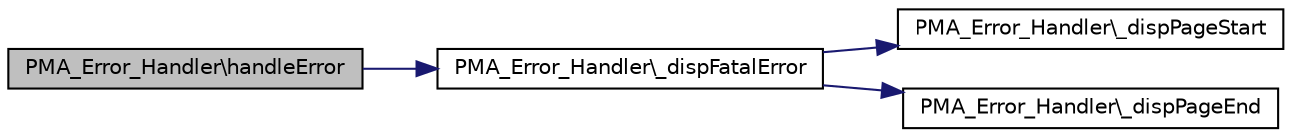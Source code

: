 digraph G
{
  edge [fontname="Helvetica",fontsize="10",labelfontname="Helvetica",labelfontsize="10"];
  node [fontname="Helvetica",fontsize="10",shape=record];
  rankdir="LR";
  Node1 [label="PMA_Error_Handler\\handleError",height=0.2,width=0.4,color="black", fillcolor="grey75", style="filled" fontcolor="black"];
  Node1 -> Node2 [color="midnightblue",fontsize="10",style="solid",fontname="Helvetica"];
  Node2 [label="PMA_Error_Handler\\_dispFatalError",height=0.2,width=0.4,color="black", fillcolor="white", style="filled",URL="$classPMA__Error__Handler.html#a5b2c9bd156327a625c4fd0c08c052a29",tooltip="display fatal error and exit"];
  Node2 -> Node3 [color="midnightblue",fontsize="10",style="solid",fontname="Helvetica"];
  Node3 [label="PMA_Error_Handler\\_dispPageStart",height=0.2,width=0.4,color="black", fillcolor="white", style="filled",URL="$classPMA__Error__Handler.html#a5af38f286d5ca073eee3d125e30cd249",tooltip="display HTML header"];
  Node2 -> Node4 [color="midnightblue",fontsize="10",style="solid",fontname="Helvetica"];
  Node4 [label="PMA_Error_Handler\\_dispPageEnd",height=0.2,width=0.4,color="black", fillcolor="white", style="filled",URL="$classPMA__Error__Handler.html#a85601778a7b0057eac93bd72e2d94b19",tooltip="display HTML footer"];
}
